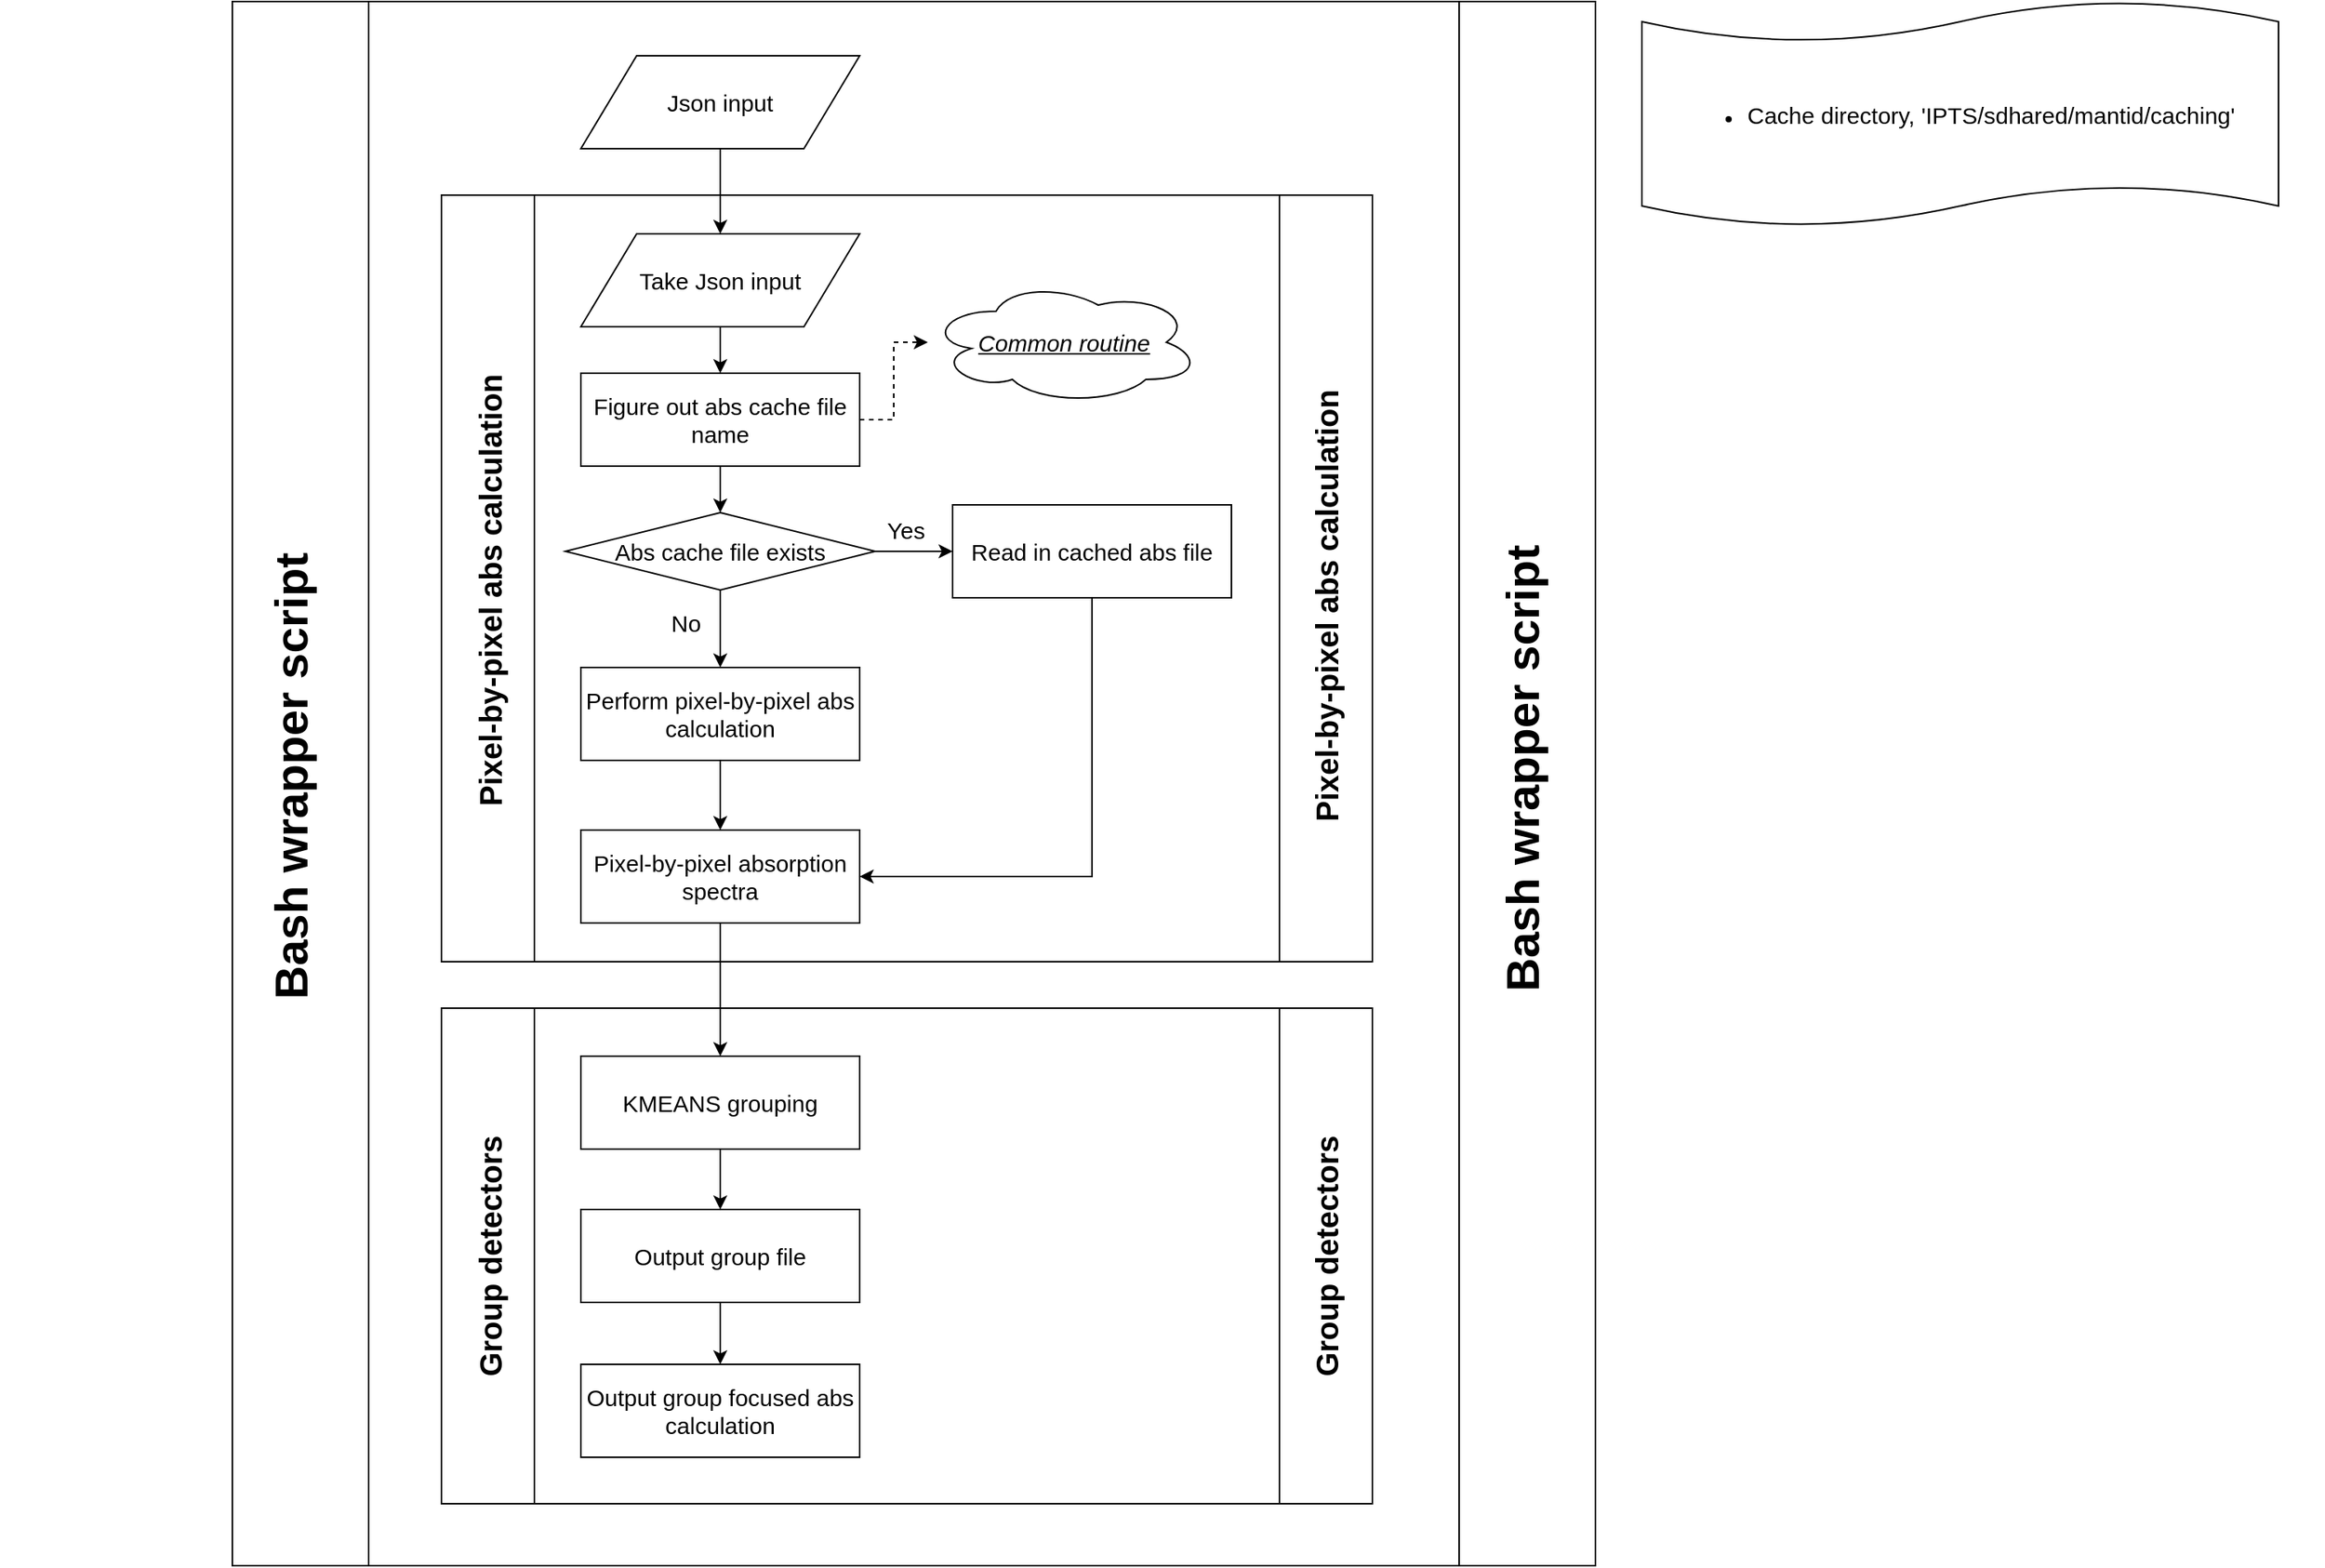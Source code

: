 <mxGraphModel dx="1789" dy="1176" grid="1" gridSize="10" guides="1" tooltips="1" connect="1" arrows="1" fold="1" page="1" pageScale="1" pageWidth="850" pageHeight="1100" background="#ffffff"><root><mxCell id="0"/><mxCell id="1" parent="0"/><mxCell id="47" value="" style="group" vertex="1" connectable="0" parent="1"><mxGeometry x="11" y="40" width="1500" height="1010" as="geometry"/></mxCell><mxCell id="42" value="" style="group" vertex="1" connectable="0" parent="47"><mxGeometry width="1500" height="1010" as="geometry"/></mxCell><mxCell id="8" value="" style="shape=process;whiteSpace=wrap;html=1;" vertex="1" parent="42"><mxGeometry x="150" width="880" height="1010" as="geometry"/></mxCell><mxCell id="9" value="" style="shape=process;whiteSpace=wrap;html=1;" vertex="1" parent="42"><mxGeometry x="285" y="650" width="601" height="320" as="geometry"/></mxCell><mxCell id="10" value="" style="shape=process;whiteSpace=wrap;html=1;" vertex="1" parent="42"><mxGeometry x="285" y="125" width="601" height="495" as="geometry"/></mxCell><mxCell id="15" value="&lt;font style=&quot;font-size: 20px&quot;&gt;&lt;b&gt;Group detectors&lt;/b&gt;&lt;/font&gt;" style="text;html=1;strokeColor=none;fillColor=none;align=center;verticalAlign=middle;whiteSpace=wrap;rounded=0;rotation=-90;" vertex="1" parent="42"><mxGeometry x="196" y="800" width="240" height="20" as="geometry"/></mxCell><mxCell id="16" value="&lt;font style=&quot;font-size: 20px&quot;&gt;&lt;b&gt;Group detectors&lt;/b&gt;&lt;/font&gt;" style="text;html=1;strokeColor=none;fillColor=none;align=center;verticalAlign=middle;whiteSpace=wrap;rounded=0;rotation=-90;" vertex="1" parent="42"><mxGeometry x="736" y="800" width="240" height="20" as="geometry"/></mxCell><mxCell id="17" value="&lt;font style=&quot;font-size: 15px&quot;&gt;KMEANS grouping&lt;/font&gt;" style="rounded=0;whiteSpace=wrap;html=1;" vertex="1" parent="42"><mxGeometry x="375" y="681" width="180" height="60" as="geometry"/></mxCell><mxCell id="18" value="&lt;font style=&quot;font-size: 15px&quot;&gt;Output group file&lt;/font&gt;" style="rounded=0;whiteSpace=wrap;html=1;" vertex="1" parent="42"><mxGeometry x="375" y="780" width="180" height="60" as="geometry"/></mxCell><mxCell id="33" style="edgeStyle=orthogonalEdgeStyle;rounded=0;html=1;exitX=0.5;exitY=1;jettySize=auto;orthogonalLoop=1;" edge="1" parent="42" source="17" target="18"><mxGeometry relative="1" as="geometry"/></mxCell><mxCell id="19" value="&lt;font style=&quot;font-size: 15px&quot;&gt;Output group focused abs calculation&lt;/font&gt;" style="rounded=0;whiteSpace=wrap;html=1;" vertex="1" parent="42"><mxGeometry x="375" y="880" width="180" height="60" as="geometry"/></mxCell><mxCell id="34" style="edgeStyle=orthogonalEdgeStyle;rounded=0;html=1;exitX=0.5;exitY=1;entryX=0.5;entryY=0;jettySize=auto;orthogonalLoop=1;" edge="1" parent="42" source="18" target="19"><mxGeometry relative="1" as="geometry"/></mxCell><mxCell id="31" value="" style="group" vertex="1" connectable="0" parent="42"><mxGeometry x="365" y="150" width="430" height="445" as="geometry"/></mxCell><mxCell id="11" value="&lt;font style=&quot;font-size: 15px&quot;&gt;Abs cache file exists&lt;/font&gt;" style="rhombus;whiteSpace=wrap;html=1;" vertex="1" parent="31"><mxGeometry y="180" width="200" height="50" as="geometry"/></mxCell><mxCell id="24" style="edgeStyle=orthogonalEdgeStyle;rounded=0;html=1;exitX=0.5;exitY=1;entryX=0.5;entryY=0;jettySize=auto;orthogonalLoop=1;" edge="1" parent="31" source="12" target="11"><mxGeometry relative="1" as="geometry"/></mxCell><mxCell id="45" style="edgeStyle=orthogonalEdgeStyle;rounded=0;html=1;exitX=1;exitY=0.5;jettySize=auto;orthogonalLoop=1;dashed=1;" edge="1" parent="31" source="12" target="44"><mxGeometry relative="1" as="geometry"/></mxCell><mxCell id="12" value="&lt;font style=&quot;font-size: 15px&quot;&gt;Figure out abs cache file name&lt;/font&gt;" style="rounded=0;whiteSpace=wrap;html=1;" vertex="1" parent="31"><mxGeometry x="10" y="90" width="180" height="60" as="geometry"/></mxCell><mxCell id="13" value="&lt;font style=&quot;font-size: 15px&quot;&gt;Read in cached abs file&lt;/font&gt;" style="rounded=0;whiteSpace=wrap;html=1;" vertex="1" parent="31"><mxGeometry x="250" y="175" width="180" height="60" as="geometry"/></mxCell><mxCell id="26" style="edgeStyle=orthogonalEdgeStyle;rounded=0;html=1;exitX=1;exitY=0.5;jettySize=auto;orthogonalLoop=1;" edge="1" parent="31" source="11" target="13"><mxGeometry relative="1" as="geometry"/></mxCell><mxCell id="14" value="&lt;font style=&quot;font-size: 15px&quot;&gt;Perform pixel-by-pixel abs calculation&lt;/font&gt;" style="rounded=0;whiteSpace=wrap;html=1;" vertex="1" parent="31"><mxGeometry x="10" y="280" width="180" height="60" as="geometry"/></mxCell><mxCell id="25" style="edgeStyle=orthogonalEdgeStyle;rounded=0;html=1;exitX=0.5;exitY=1;jettySize=auto;orthogonalLoop=1;" edge="1" parent="31" source="11" target="14"><mxGeometry relative="1" as="geometry"/></mxCell><mxCell id="23" style="edgeStyle=orthogonalEdgeStyle;rounded=0;html=1;exitX=0.5;exitY=1;jettySize=auto;orthogonalLoop=1;" edge="1" parent="31" source="2" target="12"><mxGeometry relative="1" as="geometry"/></mxCell><mxCell id="2" value="&lt;font style=&quot;font-size: 15px&quot;&gt;Take Json input&lt;/font&gt;" style="shape=parallelogram;perimeter=parallelogramPerimeter;whiteSpace=wrap;html=1;" vertex="1" parent="31"><mxGeometry x="10" width="180" height="60" as="geometry"/></mxCell><mxCell id="21" value="&lt;font style=&quot;font-size: 15px&quot;&gt;Pixel-by-pixel absorption spectra&lt;/font&gt;" style="rounded=0;whiteSpace=wrap;html=1;" vertex="1" parent="31"><mxGeometry x="10" y="385" width="180" height="60" as="geometry"/></mxCell><mxCell id="30" style="edgeStyle=orthogonalEdgeStyle;rounded=0;html=1;exitX=0.5;exitY=1;entryX=1;entryY=0.5;jettySize=auto;orthogonalLoop=1;" edge="1" parent="31" source="13" target="21"><mxGeometry relative="1" as="geometry"/></mxCell><mxCell id="27" value="&lt;font style=&quot;font-size: 15px&quot;&gt;No&lt;/font&gt;" style="text;html=1;strokeColor=none;fillColor=none;align=center;verticalAlign=middle;whiteSpace=wrap;rounded=0;" vertex="1" parent="31"><mxGeometry x="58" y="241" width="40" height="20" as="geometry"/></mxCell><mxCell id="28" value="&lt;font style=&quot;font-size: 15px&quot;&gt;Yes&lt;/font&gt;" style="text;html=1;strokeColor=none;fillColor=none;align=center;verticalAlign=middle;whiteSpace=wrap;rounded=0;" vertex="1" parent="31"><mxGeometry x="200" y="181" width="40" height="20" as="geometry"/></mxCell><mxCell id="29" style="edgeStyle=orthogonalEdgeStyle;rounded=0;html=1;exitX=0.5;exitY=1;jettySize=auto;orthogonalLoop=1;" edge="1" parent="31" source="14" target="21"><mxGeometry relative="1" as="geometry"/></mxCell><mxCell id="44" value="&lt;font style=&quot;font-size: 15px&quot;&gt;&lt;i&gt;&lt;u&gt;Common routine&lt;/u&gt;&lt;/i&gt;&lt;/font&gt;" style="ellipse;shape=cloud;whiteSpace=wrap;html=1;" vertex="1" parent="31"><mxGeometry x="234" y="30" width="176" height="80" as="geometry"/></mxCell><mxCell id="32" style="edgeStyle=orthogonalEdgeStyle;rounded=0;html=1;exitX=0.5;exitY=1;entryX=0.5;entryY=0;jettySize=auto;orthogonalLoop=1;" edge="1" parent="42" source="21" target="17"><mxGeometry relative="1" as="geometry"/></mxCell><mxCell id="35" value="&lt;font style=&quot;font-size: 20px&quot;&gt;&lt;b&gt;Pixel-by-pixel abs calculation&lt;/b&gt;&lt;/font&gt;" style="text;html=1;strokeColor=none;fillColor=none;align=center;verticalAlign=middle;whiteSpace=wrap;rounded=0;rotation=-90;" vertex="1" parent="42"><mxGeometry x="161" y="370" width="310" height="20" as="geometry"/></mxCell><mxCell id="37" value="&lt;font style=&quot;font-size: 20px&quot;&gt;&lt;b&gt;Pixel-by-pixel abs calculation&lt;/b&gt;&lt;/font&gt;" style="text;html=1;strokeColor=none;fillColor=none;align=center;verticalAlign=middle;whiteSpace=wrap;rounded=0;rotation=-90;" vertex="1" parent="42"><mxGeometry x="701" y="380" width="310" height="20" as="geometry"/></mxCell><mxCell id="39" style="edgeStyle=orthogonalEdgeStyle;rounded=0;html=1;exitX=0.5;exitY=1;jettySize=auto;orthogonalLoop=1;" edge="1" parent="42" source="38" target="2"><mxGeometry relative="1" as="geometry"/></mxCell><mxCell id="38" value="&lt;font style=&quot;font-size: 15px&quot;&gt;Json input&lt;/font&gt;" style="shape=parallelogram;perimeter=parallelogramPerimeter;whiteSpace=wrap;html=1;" vertex="1" parent="42"><mxGeometry x="375" y="35" width="180" height="60" as="geometry"/></mxCell><mxCell id="40" value="&lt;font style=&quot;font-size: 30px&quot;&gt;&lt;b&gt;Bash wrapper script&lt;/b&gt;&lt;/font&gt;" style="text;html=1;strokeColor=none;fillColor=none;align=center;verticalAlign=middle;whiteSpace=wrap;rounded=0;rotation=-90;" vertex="1" parent="42"><mxGeometry y="490" width="375" height="20" as="geometry"/></mxCell><mxCell id="41" value="&lt;font style=&quot;font-size: 30px&quot;&gt;&lt;b&gt;Bash wrapper script&lt;/b&gt;&lt;/font&gt;" style="text;html=1;strokeColor=none;fillColor=none;align=center;verticalAlign=middle;whiteSpace=wrap;rounded=0;rotation=-90;" vertex="1" parent="42"><mxGeometry x="795" y="485" width="375" height="20" as="geometry"/></mxCell><mxCell id="46" value="&lt;div style=&quot;text-align: left&quot;&gt;&lt;ul&gt;&lt;li&gt;&lt;font style=&quot;font-size: 15px&quot;&gt;Cache directory, 'IPTS/sdhared/mantid/caching'&lt;/font&gt;&lt;/li&gt;&lt;/ul&gt;&lt;/div&gt;" style="shape=tape;whiteSpace=wrap;html=1;size=0.179;" vertex="1" parent="42"><mxGeometry x="1060" width="411" height="145" as="geometry"/></mxCell></root></mxGraphModel>